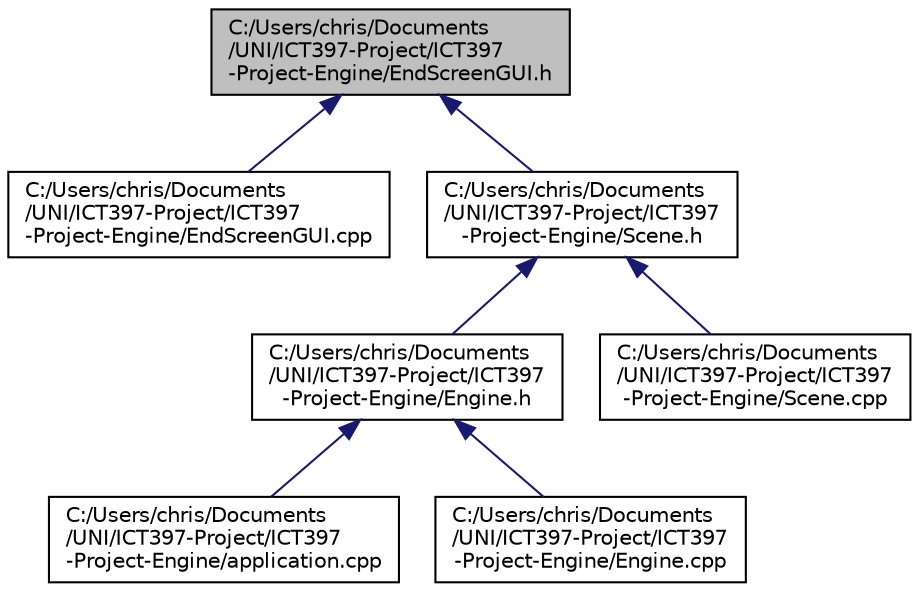 digraph "C:/Users/chris/Documents/UNI/ICT397-Project/ICT397-Project-Engine/EndScreenGUI.h"
{
 // LATEX_PDF_SIZE
  edge [fontname="Helvetica",fontsize="10",labelfontname="Helvetica",labelfontsize="10"];
  node [fontname="Helvetica",fontsize="10",shape=record];
  Node1 [label="C:/Users/chris/Documents\l/UNI/ICT397-Project/ICT397\l-Project-Engine/EndScreenGUI.h",height=0.2,width=0.4,color="black", fillcolor="grey75", style="filled", fontcolor="black",tooltip="End Screen GUI information."];
  Node1 -> Node2 [dir="back",color="midnightblue",fontsize="10",style="solid",fontname="Helvetica"];
  Node2 [label="C:/Users/chris/Documents\l/UNI/ICT397-Project/ICT397\l-Project-Engine/EndScreenGUI.cpp",height=0.2,width=0.4,color="black", fillcolor="white", style="filled",URL="$_end_screen_g_u_i_8cpp_source.html",tooltip=" "];
  Node1 -> Node3 [dir="back",color="midnightblue",fontsize="10",style="solid",fontname="Helvetica"];
  Node3 [label="C:/Users/chris/Documents\l/UNI/ICT397-Project/ICT397\l-Project-Engine/Scene.h",height=0.2,width=0.4,color="black", fillcolor="white", style="filled",URL="$_scene_8h_source.html",tooltip=" "];
  Node3 -> Node4 [dir="back",color="midnightblue",fontsize="10",style="solid",fontname="Helvetica"];
  Node4 [label="C:/Users/chris/Documents\l/UNI/ICT397-Project/ICT397\l-Project-Engine/Engine.h",height=0.2,width=0.4,color="black", fillcolor="white", style="filled",URL="$_engine_8h_source.html",tooltip=" "];
  Node4 -> Node5 [dir="back",color="midnightblue",fontsize="10",style="solid",fontname="Helvetica"];
  Node5 [label="C:/Users/chris/Documents\l/UNI/ICT397-Project/ICT397\l-Project-Engine/application.cpp",height=0.2,width=0.4,color="black", fillcolor="white", style="filled",URL="$application_8cpp_source.html",tooltip=" "];
  Node4 -> Node6 [dir="back",color="midnightblue",fontsize="10",style="solid",fontname="Helvetica"];
  Node6 [label="C:/Users/chris/Documents\l/UNI/ICT397-Project/ICT397\l-Project-Engine/Engine.cpp",height=0.2,width=0.4,color="black", fillcolor="white", style="filled",URL="$_engine_8cpp_source.html",tooltip=" "];
  Node3 -> Node7 [dir="back",color="midnightblue",fontsize="10",style="solid",fontname="Helvetica"];
  Node7 [label="C:/Users/chris/Documents\l/UNI/ICT397-Project/ICT397\l-Project-Engine/Scene.cpp",height=0.2,width=0.4,color="black", fillcolor="white", style="filled",URL="$_scene_8cpp_source.html",tooltip=" "];
}
